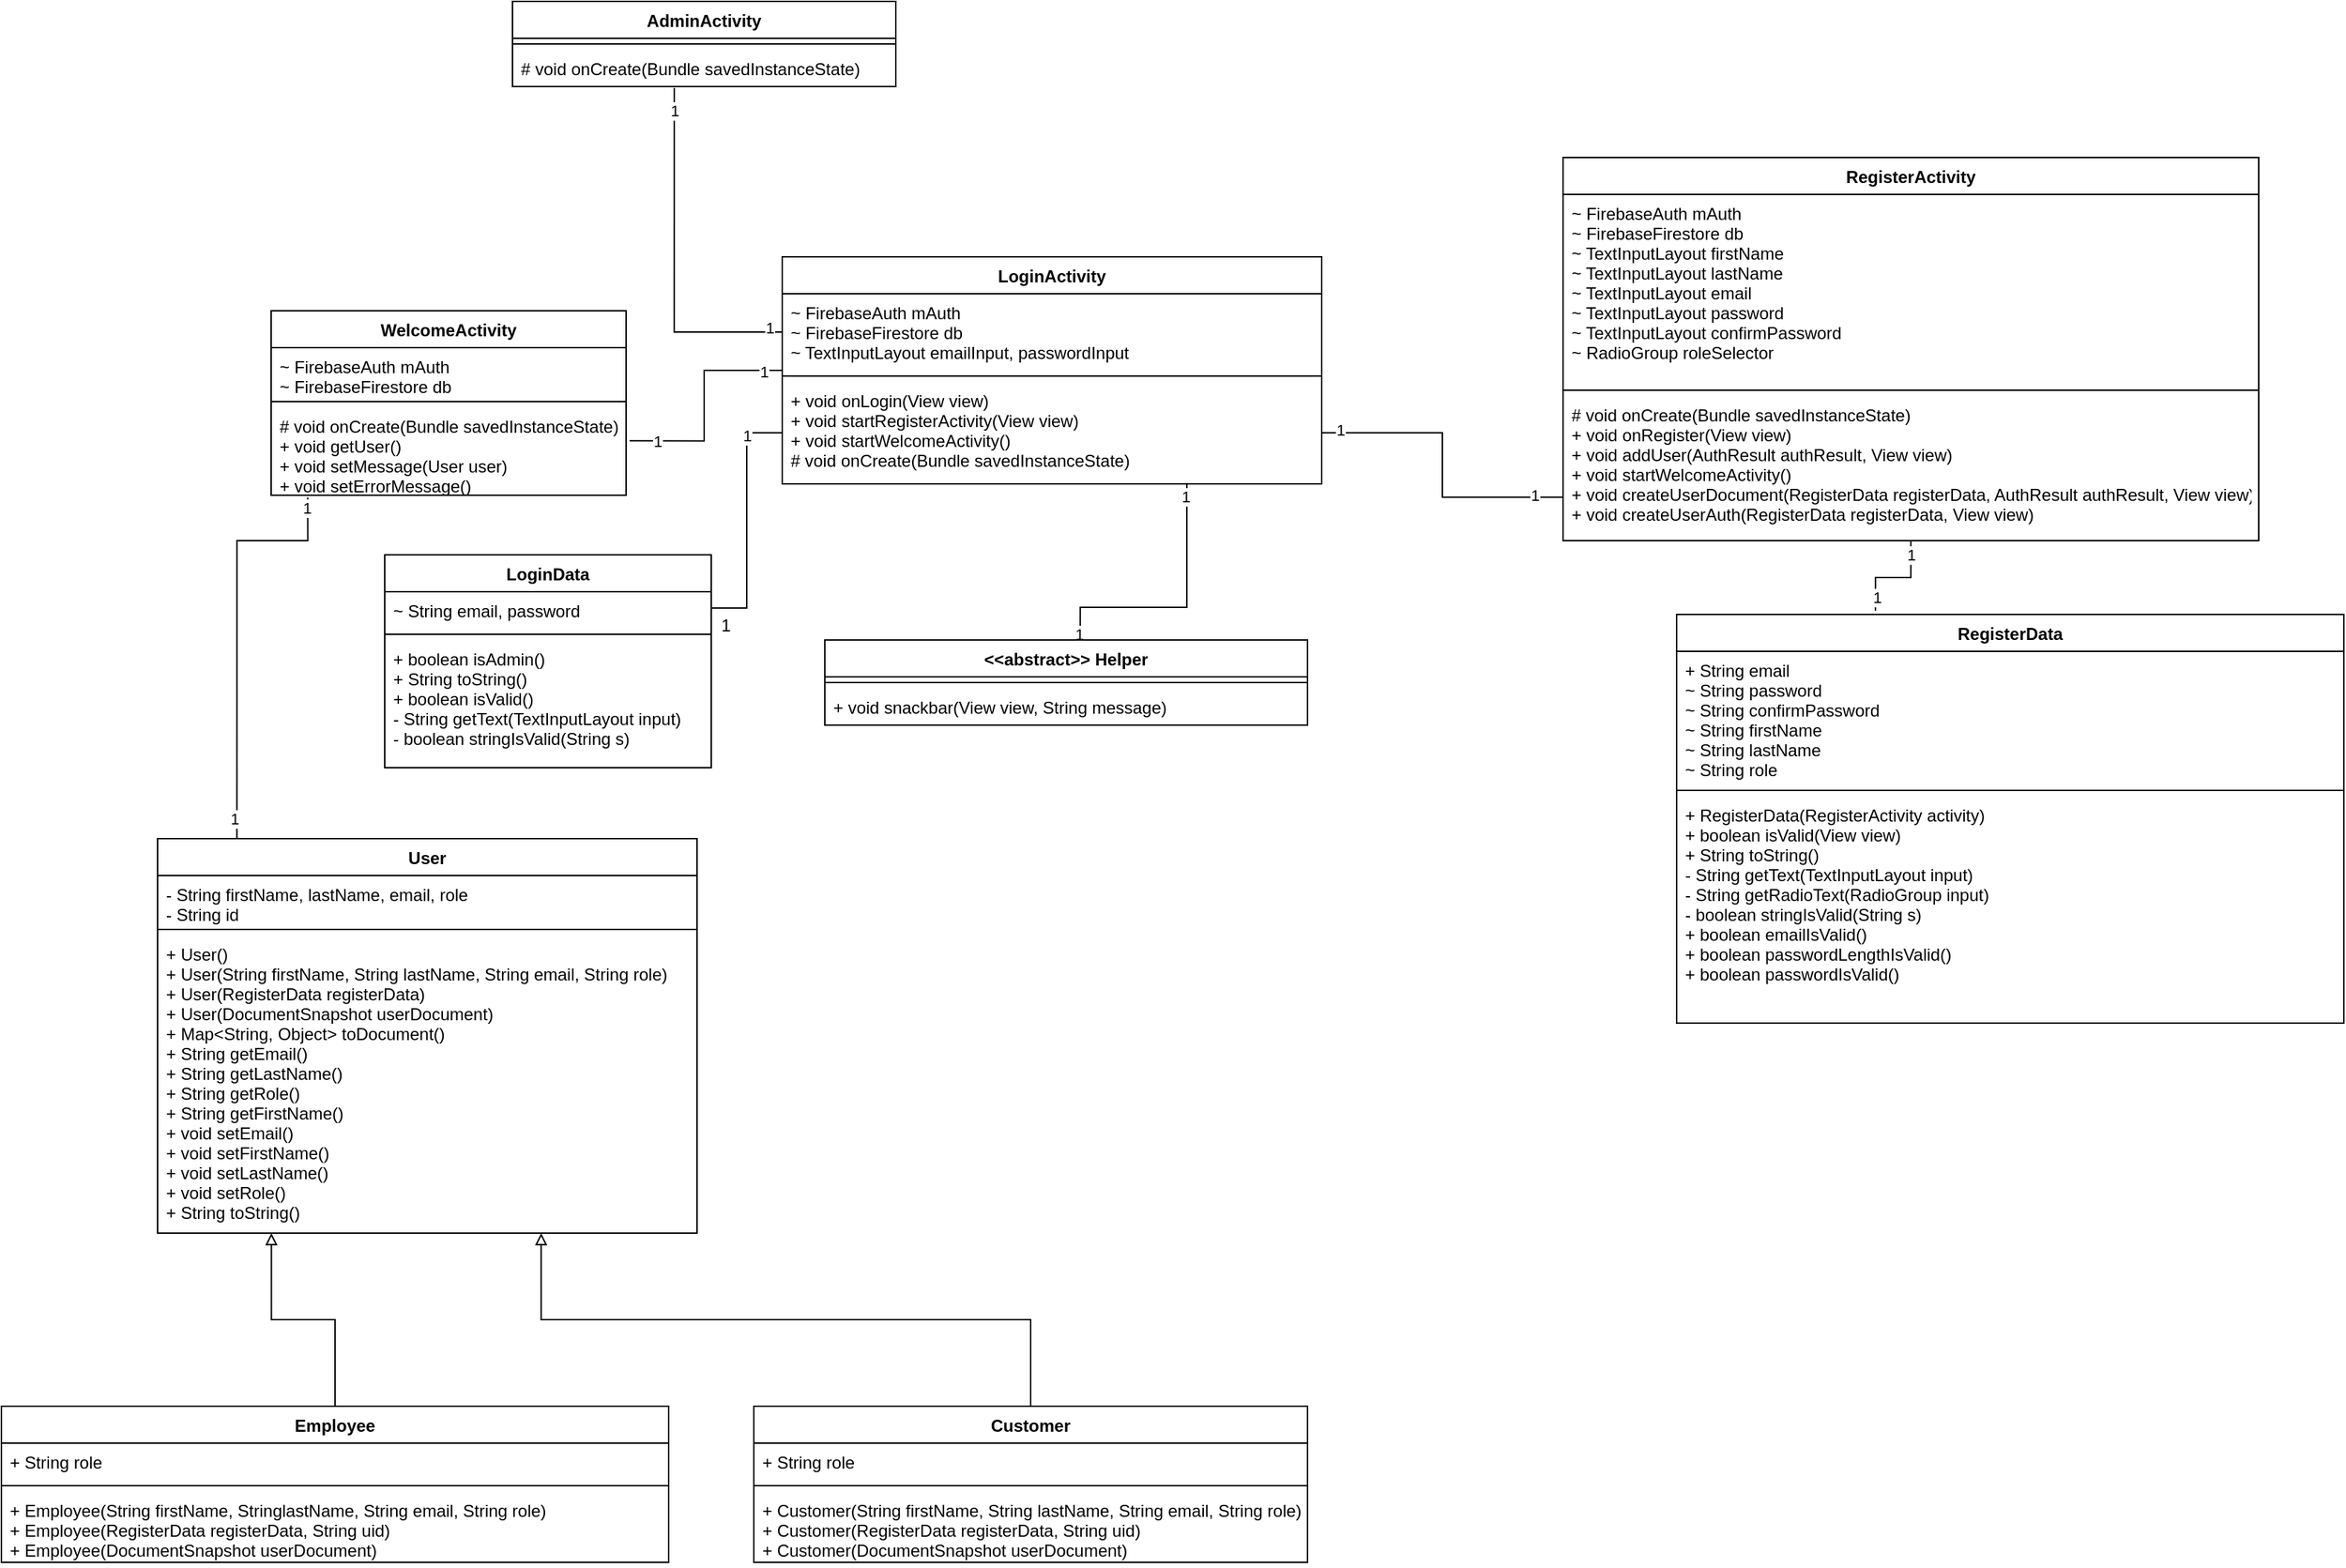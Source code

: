 <mxfile version="13.7.8" type="device"><diagram id="D2HrYbG22YgQxRuIc12b" name="Page-1"><mxGraphModel dx="1185" dy="589" grid="1" gridSize="10" guides="1" tooltips="1" connect="1" arrows="1" fold="1" page="1" pageScale="1" pageWidth="1920" pageHeight="1200" math="0" shadow="0"><root><mxCell id="0"/><mxCell id="1" parent="0"/><mxCell id="XRfNM3cOKz3B6UaUAQm8-4" style="edgeStyle=orthogonalEdgeStyle;rounded=0;orthogonalLoop=1;jettySize=auto;html=1;exitX=1;exitY=0.5;exitDx=0;exitDy=0;entryX=0;entryY=0.7;entryDx=0;entryDy=0;entryPerimeter=0;endArrow=none;endFill=0;" parent="1" source="BWhEAun63Gupic3MjZ6a-29" target="BWhEAun63Gupic3MjZ6a-37" edge="1"><mxGeometry relative="1" as="geometry"/></mxCell><mxCell id="XRfNM3cOKz3B6UaUAQm8-36" value="1" style="edgeLabel;html=1;align=center;verticalAlign=middle;resizable=0;points=[];" parent="XRfNM3cOKz3B6UaUAQm8-4" vertex="1" connectable="0"><mxGeometry x="0.814" y="2" relative="1" as="geometry"><mxPoint as="offset"/></mxGeometry></mxCell><mxCell id="XRfNM3cOKz3B6UaUAQm8-37" value="1" style="edgeLabel;html=1;align=center;verticalAlign=middle;resizable=0;points=[];" parent="XRfNM3cOKz3B6UaUAQm8-4" vertex="1" connectable="0"><mxGeometry x="-0.885" y="2" relative="1" as="geometry"><mxPoint as="offset"/></mxGeometry></mxCell><mxCell id="XRfNM3cOKz3B6UaUAQm8-6" style="edgeStyle=orthogonalEdgeStyle;rounded=0;orthogonalLoop=1;jettySize=auto;html=1;exitX=0;exitY=0.5;exitDx=0;exitDy=0;entryX=0.422;entryY=1.038;entryDx=0;entryDy=0;entryPerimeter=0;endArrow=none;endFill=0;" parent="1" source="BWhEAun63Gupic3MjZ6a-27" target="BWhEAun63Gupic3MjZ6a-17" edge="1"><mxGeometry relative="1" as="geometry"/></mxCell><mxCell id="XRfNM3cOKz3B6UaUAQm8-42" value="1" style="edgeLabel;html=1;align=center;verticalAlign=middle;resizable=0;points=[];" parent="XRfNM3cOKz3B6UaUAQm8-6" vertex="1" connectable="0"><mxGeometry x="0.876" relative="1" as="geometry"><mxPoint as="offset"/></mxGeometry></mxCell><mxCell id="XRfNM3cOKz3B6UaUAQm8-43" value="1" style="edgeLabel;html=1;align=center;verticalAlign=middle;resizable=0;points=[];" parent="XRfNM3cOKz3B6UaUAQm8-6" vertex="1" connectable="0"><mxGeometry x="-0.928" y="-3" relative="1" as="geometry"><mxPoint as="offset"/></mxGeometry></mxCell><mxCell id="XRfNM3cOKz3B6UaUAQm8-23" style="edgeStyle=orthogonalEdgeStyle;rounded=0;orthogonalLoop=1;jettySize=auto;html=1;exitX=0.75;exitY=1;exitDx=0;exitDy=0;entryX=0.529;entryY=0;entryDx=0;entryDy=0;entryPerimeter=0;endArrow=none;endFill=0;" parent="1" source="BWhEAun63Gupic3MjZ6a-26" target="BWhEAun63Gupic3MjZ6a-18" edge="1"><mxGeometry relative="1" as="geometry"><mxPoint x="1040" y="520" as="targetPoint"/><Array as="points"><mxPoint x="855" y="497"/><mxPoint x="1040" y="497"/></Array></mxGeometry></mxCell><mxCell id="GQ5GTohi9CIT8Ik7gsC_-12" value="1" style="edgeLabel;html=1;align=center;verticalAlign=middle;resizable=0;points=[];" vertex="1" connectable="0" parent="XRfNM3cOKz3B6UaUAQm8-23"><mxGeometry x="0.956" y="-1" relative="1" as="geometry"><mxPoint as="offset"/></mxGeometry></mxCell><mxCell id="GQ5GTohi9CIT8Ik7gsC_-41" value="1" style="edgeLabel;html=1;align=center;verticalAlign=middle;resizable=0;points=[];" vertex="1" connectable="0" parent="XRfNM3cOKz3B6UaUAQm8-23"><mxGeometry x="-0.902" y="-1" relative="1" as="geometry"><mxPoint as="offset"/></mxGeometry></mxCell><mxCell id="XRfNM3cOKz3B6UaUAQm8-32" style="edgeStyle=orthogonalEdgeStyle;rounded=0;orthogonalLoop=1;jettySize=auto;html=1;exitX=0.5;exitY=1;exitDx=0;exitDy=0;entryX=0.298;entryY=-0.009;entryDx=0;entryDy=0;entryPerimeter=0;endArrow=none;endFill=0;" parent="1" source="BWhEAun63Gupic3MjZ6a-34" target="XRfNM3cOKz3B6UaUAQm8-10" edge="1"><mxGeometry relative="1" as="geometry"/></mxCell><mxCell id="XRfNM3cOKz3B6UaUAQm8-38" value="1" style="edgeLabel;html=1;align=center;verticalAlign=middle;resizable=0;points=[];" parent="XRfNM3cOKz3B6UaUAQm8-32" vertex="1" connectable="0"><mxGeometry x="0.76" y="1" relative="1" as="geometry"><mxPoint y="-1" as="offset"/></mxGeometry></mxCell><mxCell id="XRfNM3cOKz3B6UaUAQm8-39" value="1" style="edgeLabel;html=1;align=center;verticalAlign=middle;resizable=0;points=[];" parent="XRfNM3cOKz3B6UaUAQm8-32" vertex="1" connectable="0"><mxGeometry x="-0.74" relative="1" as="geometry"><mxPoint as="offset"/></mxGeometry></mxCell><mxCell id="XRfNM3cOKz3B6UaUAQm8-46" style="edgeStyle=orthogonalEdgeStyle;rounded=0;orthogonalLoop=1;jettySize=auto;html=1;exitX=0;exitY=0.5;exitDx=0;exitDy=0;entryX=1;entryY=0.25;entryDx=0;entryDy=0;endArrow=none;endFill=0;" parent="1" source="BWhEAun63Gupic3MjZ6a-29" target="BWhEAun63Gupic3MjZ6a-30" edge="1"><mxGeometry relative="1" as="geometry"/></mxCell><mxCell id="GQ5GTohi9CIT8Ik7gsC_-43" value="1" style="edgeLabel;html=1;align=center;verticalAlign=middle;resizable=0;points=[];" vertex="1" connectable="0" parent="XRfNM3cOKz3B6UaUAQm8-46"><mxGeometry x="-0.712" y="2" relative="1" as="geometry"><mxPoint x="-2" y="2" as="offset"/></mxGeometry></mxCell><mxCell id="BWhEAun63Gupic3MjZ6a-30" value="LoginData" style="swimlane;fontStyle=1;align=center;verticalAlign=top;childLayout=stackLayout;horizontal=1;startSize=26;horizontalStack=0;resizeParent=1;resizeParentMax=0;resizeLast=0;collapsible=1;marginBottom=0;" parent="1" vertex="1"><mxGeometry x="300" y="460" width="230" height="150" as="geometry"/></mxCell><mxCell id="BWhEAun63Gupic3MjZ6a-31" value="~ String email, password" style="text;strokeColor=none;fillColor=none;align=left;verticalAlign=top;spacingLeft=4;spacingRight=4;overflow=hidden;rotatable=0;points=[[0,0.5],[1,0.5]];portConstraint=eastwest;" parent="BWhEAun63Gupic3MjZ6a-30" vertex="1"><mxGeometry y="26" width="230" height="26" as="geometry"/></mxCell><mxCell id="BWhEAun63Gupic3MjZ6a-32" value="" style="line;strokeWidth=1;fillColor=none;align=left;verticalAlign=middle;spacingTop=-1;spacingLeft=3;spacingRight=3;rotatable=0;labelPosition=right;points=[];portConstraint=eastwest;" parent="BWhEAun63Gupic3MjZ6a-30" vertex="1"><mxGeometry y="52" width="230" height="8" as="geometry"/></mxCell><mxCell id="BWhEAun63Gupic3MjZ6a-33" value="+ boolean isAdmin()&#xA;+ String toString()&#xA;+ boolean isValid()&#xA;- String getText(TextInputLayout input)&#xA;- boolean stringIsValid(String s)&#xA;&#xA;" style="text;strokeColor=none;fillColor=none;align=left;verticalAlign=top;spacingLeft=4;spacingRight=4;overflow=hidden;rotatable=0;points=[[0,0.5],[1,0.5]];portConstraint=eastwest;" parent="BWhEAun63Gupic3MjZ6a-30" vertex="1"><mxGeometry y="60" width="230" height="90" as="geometry"/></mxCell><mxCell id="GQ5GTohi9CIT8Ik7gsC_-2" style="edgeStyle=orthogonalEdgeStyle;rounded=0;orthogonalLoop=1;jettySize=auto;html=1;exitX=0;exitY=0.5;exitDx=0;exitDy=0;endArrow=none;endFill=0;entryX=1.01;entryY=0.382;entryDx=0;entryDy=0;entryPerimeter=0;" edge="1" parent="1" source="BWhEAun63Gupic3MjZ6a-26" target="GQ5GTohi9CIT8Ik7gsC_-30"><mxGeometry relative="1" as="geometry"><mxPoint x="359" y="437" as="targetPoint"/></mxGeometry></mxCell><mxCell id="GQ5GTohi9CIT8Ik7gsC_-3" value="1" style="edgeLabel;html=1;align=center;verticalAlign=middle;resizable=0;points=[];" vertex="1" connectable="0" parent="GQ5GTohi9CIT8Ik7gsC_-2"><mxGeometry x="-0.829" y="1" relative="1" as="geometry"><mxPoint as="offset"/></mxGeometry></mxCell><mxCell id="GQ5GTohi9CIT8Ik7gsC_-32" value="1" style="edgeLabel;html=1;align=center;verticalAlign=middle;resizable=0;points=[];" vertex="1" connectable="0" parent="GQ5GTohi9CIT8Ik7gsC_-2"><mxGeometry x="0.748" relative="1" as="geometry"><mxPoint as="offset"/></mxGeometry></mxCell><mxCell id="BWhEAun63Gupic3MjZ6a-14" value="AdminActivity" style="swimlane;fontStyle=1;align=center;verticalAlign=top;childLayout=stackLayout;horizontal=1;startSize=26;horizontalStack=0;resizeParent=1;resizeParentMax=0;resizeLast=0;collapsible=1;marginBottom=0;" parent="1" vertex="1"><mxGeometry x="390" y="70" width="270" height="60" as="geometry"/></mxCell><mxCell id="BWhEAun63Gupic3MjZ6a-16" value="" style="line;strokeWidth=1;fillColor=none;align=left;verticalAlign=middle;spacingTop=-1;spacingLeft=3;spacingRight=3;rotatable=0;labelPosition=right;points=[];portConstraint=eastwest;" parent="BWhEAun63Gupic3MjZ6a-14" vertex="1"><mxGeometry y="26" width="270" height="8" as="geometry"/></mxCell><mxCell id="BWhEAun63Gupic3MjZ6a-17" value="# void onCreate(Bundle savedInstanceState)" style="text;strokeColor=none;fillColor=none;align=left;verticalAlign=top;spacingLeft=4;spacingRight=4;overflow=hidden;rotatable=0;points=[[0,0.5],[1,0.5]];portConstraint=eastwest;" parent="BWhEAun63Gupic3MjZ6a-14" vertex="1"><mxGeometry y="34" width="270" height="26" as="geometry"/></mxCell><mxCell id="XRfNM3cOKz3B6UaUAQm8-15" value="User" style="swimlane;fontStyle=1;align=center;verticalAlign=top;childLayout=stackLayout;horizontal=1;startSize=26;horizontalStack=0;resizeParent=1;resizeParentMax=0;resizeLast=0;collapsible=1;marginBottom=0;" parent="1" vertex="1"><mxGeometry x="140" y="660" width="380" height="278" as="geometry"/></mxCell><mxCell id="XRfNM3cOKz3B6UaUAQm8-16" value="- String firstName, lastName, email, role&#xA;- String id&#xA;" style="text;strokeColor=none;fillColor=none;align=left;verticalAlign=top;spacingLeft=4;spacingRight=4;overflow=hidden;rotatable=0;points=[[0,0.5],[1,0.5]];portConstraint=eastwest;" parent="XRfNM3cOKz3B6UaUAQm8-15" vertex="1"><mxGeometry y="26" width="380" height="34" as="geometry"/></mxCell><mxCell id="XRfNM3cOKz3B6UaUAQm8-17" value="" style="line;strokeWidth=1;fillColor=none;align=left;verticalAlign=middle;spacingTop=-1;spacingLeft=3;spacingRight=3;rotatable=0;labelPosition=right;points=[];portConstraint=eastwest;" parent="XRfNM3cOKz3B6UaUAQm8-15" vertex="1"><mxGeometry y="60" width="380" height="8" as="geometry"/></mxCell><mxCell id="XRfNM3cOKz3B6UaUAQm8-18" value="+ User()&#xA;+ User(String firstName, String lastName, String email, String role)&#xA;+ User(RegisterData registerData)&#xA;+ User(DocumentSnapshot userDocument)&#xA;+ Map&lt;String, Object&gt; toDocument()&#xA;+ String getEmail()&#xA;+ String getLastName()&#xA;+ String getRole()&#xA;+ String getFirstName()&#xA;+ void setEmail()&#xA;+ void setFirstName()&#xA;+ void setLastName() &#xA;+ void setRole()&#xA;+ String toString()&#xA;&#xA;" style="text;strokeColor=none;fillColor=none;align=left;verticalAlign=top;spacingLeft=4;spacingRight=4;overflow=hidden;rotatable=0;points=[[0,0.5],[1,0.5]];portConstraint=eastwest;" parent="XRfNM3cOKz3B6UaUAQm8-15" vertex="1"><mxGeometry y="68" width="380" height="210" as="geometry"/></mxCell><mxCell id="BWhEAun63Gupic3MjZ6a-34" value="RegisterActivity&#xA;" style="swimlane;fontStyle=1;align=center;verticalAlign=top;childLayout=stackLayout;horizontal=1;startSize=26;horizontalStack=0;resizeParent=1;resizeParentMax=0;resizeLast=0;collapsible=1;marginBottom=0;" parent="1" vertex="1"><mxGeometry x="1130" y="180" width="490" height="270" as="geometry"/></mxCell><mxCell id="BWhEAun63Gupic3MjZ6a-35" value="~ FirebaseAuth mAuth&#xA;~ FirebaseFirestore db&#xA;~ TextInputLayout firstName&#xA;~ TextInputLayout lastName&#xA;~ TextInputLayout email&#xA;~ TextInputLayout password&#xA;~ TextInputLayout confirmPassword&#xA;~ RadioGroup roleSelector&#xA;&#xA;" style="text;strokeColor=none;fillColor=none;align=left;verticalAlign=top;spacingLeft=4;spacingRight=4;overflow=hidden;rotatable=0;points=[[0,0.5],[1,0.5]];portConstraint=eastwest;" parent="BWhEAun63Gupic3MjZ6a-34" vertex="1"><mxGeometry y="26" width="490" height="134" as="geometry"/></mxCell><mxCell id="BWhEAun63Gupic3MjZ6a-36" value="" style="line;strokeWidth=1;fillColor=none;align=left;verticalAlign=middle;spacingTop=-1;spacingLeft=3;spacingRight=3;rotatable=0;labelPosition=right;points=[];portConstraint=eastwest;" parent="BWhEAun63Gupic3MjZ6a-34" vertex="1"><mxGeometry y="160" width="490" height="8" as="geometry"/></mxCell><mxCell id="BWhEAun63Gupic3MjZ6a-37" value="# void onCreate(Bundle savedInstanceState)&#xA;+ void onRegister(View view)&#xA;+ void addUser(AuthResult authResult, View view)&#xA;+ void startWelcomeActivity()&#xA;+ void createUserDocument(RegisterData registerData, AuthResult authResult, View view)&#xA;+ void createUserAuth(RegisterData registerData, View view)&#xA;&#xA;" style="text;strokeColor=none;fillColor=none;align=left;verticalAlign=top;spacingLeft=4;spacingRight=4;overflow=hidden;rotatable=0;points=[[0,0.5],[1,0.5]];portConstraint=eastwest;" parent="BWhEAun63Gupic3MjZ6a-34" vertex="1"><mxGeometry y="168" width="490" height="102" as="geometry"/></mxCell><mxCell id="GQ5GTohi9CIT8Ik7gsC_-5" value="1" style="text;html=1;align=center;verticalAlign=middle;resizable=0;points=[];autosize=1;" vertex="1" parent="1"><mxGeometry x="530" y="500" width="20" height="20" as="geometry"/></mxCell><mxCell id="GQ5GTohi9CIT8Ik7gsC_-9" style="edgeStyle=orthogonalEdgeStyle;rounded=0;orthogonalLoop=1;jettySize=auto;html=1;exitX=0.103;exitY=1.027;exitDx=0;exitDy=0;entryX=0.147;entryY=-0.001;entryDx=0;entryDy=0;entryPerimeter=0;endArrow=none;endFill=0;exitPerimeter=0;" edge="1" parent="1" source="GQ5GTohi9CIT8Ik7gsC_-30" target="XRfNM3cOKz3B6UaUAQm8-15"><mxGeometry relative="1" as="geometry"><mxPoint x="230" y="413" as="sourcePoint"/><Array as="points"><mxPoint x="246" y="450"/><mxPoint x="196" y="450"/></Array></mxGeometry></mxCell><mxCell id="GQ5GTohi9CIT8Ik7gsC_-10" value="1" style="edgeLabel;html=1;align=center;verticalAlign=middle;resizable=0;points=[];" vertex="1" connectable="0" parent="GQ5GTohi9CIT8Ik7gsC_-9"><mxGeometry x="-0.953" y="-1" relative="1" as="geometry"><mxPoint as="offset"/></mxGeometry></mxCell><mxCell id="GQ5GTohi9CIT8Ik7gsC_-11" value="1" style="edgeLabel;html=1;align=center;verticalAlign=middle;resizable=0;points=[];" vertex="1" connectable="0" parent="GQ5GTohi9CIT8Ik7gsC_-9"><mxGeometry x="0.902" y="-2" relative="1" as="geometry"><mxPoint as="offset"/></mxGeometry></mxCell><mxCell id="GQ5GTohi9CIT8Ik7gsC_-23" style="edgeStyle=orthogonalEdgeStyle;rounded=0;orthogonalLoop=1;jettySize=auto;html=1;exitX=0.5;exitY=0;exitDx=0;exitDy=0;entryX=0.711;entryY=1;entryDx=0;entryDy=0;entryPerimeter=0;endArrow=block;endFill=0;" edge="1" parent="1" source="GQ5GTohi9CIT8Ik7gsC_-14" target="XRfNM3cOKz3B6UaUAQm8-18"><mxGeometry relative="1" as="geometry"/></mxCell><mxCell id="GQ5GTohi9CIT8Ik7gsC_-22" style="edgeStyle=orthogonalEdgeStyle;rounded=0;orthogonalLoop=1;jettySize=auto;html=1;entryX=0.211;entryY=1;entryDx=0;entryDy=0;entryPerimeter=0;endArrow=block;endFill=0;" edge="1" parent="1" source="GQ5GTohi9CIT8Ik7gsC_-18" target="XRfNM3cOKz3B6UaUAQm8-18"><mxGeometry relative="1" as="geometry"/></mxCell><mxCell id="GQ5GTohi9CIT8Ik7gsC_-27" value="WelcomeActivity" style="swimlane;fontStyle=1;align=center;verticalAlign=top;childLayout=stackLayout;horizontal=1;startSize=26;horizontalStack=0;resizeParent=1;resizeParentMax=0;resizeLast=0;collapsible=1;marginBottom=0;" vertex="1" parent="1"><mxGeometry x="220" y="288" width="250" height="130" as="geometry"/></mxCell><mxCell id="GQ5GTohi9CIT8Ik7gsC_-28" value="~ FirebaseAuth mAuth&#xA;~ FirebaseFirestore db" style="text;strokeColor=none;fillColor=none;align=left;verticalAlign=top;spacingLeft=4;spacingRight=4;overflow=hidden;rotatable=0;points=[[0,0.5],[1,0.5]];portConstraint=eastwest;" vertex="1" parent="GQ5GTohi9CIT8Ik7gsC_-27"><mxGeometry y="26" width="250" height="34" as="geometry"/></mxCell><mxCell id="GQ5GTohi9CIT8Ik7gsC_-29" value="" style="line;strokeWidth=1;fillColor=none;align=left;verticalAlign=middle;spacingTop=-1;spacingLeft=3;spacingRight=3;rotatable=0;labelPosition=right;points=[];portConstraint=eastwest;" vertex="1" parent="GQ5GTohi9CIT8Ik7gsC_-27"><mxGeometry y="60" width="250" height="8" as="geometry"/></mxCell><mxCell id="GQ5GTohi9CIT8Ik7gsC_-30" value="# void onCreate(Bundle savedInstanceState)&#xA;+ void getUser()&#xA;+ void setMessage(User user)&#xA;+ void setErrorMessage()&#xA;" style="text;strokeColor=none;fillColor=none;align=left;verticalAlign=top;spacingLeft=4;spacingRight=4;overflow=hidden;rotatable=0;points=[[0,0.5],[1,0.5]];portConstraint=eastwest;" vertex="1" parent="GQ5GTohi9CIT8Ik7gsC_-27"><mxGeometry y="68" width="250" height="62" as="geometry"/></mxCell><mxCell id="BWhEAun63Gupic3MjZ6a-26" value="LoginActivity" style="swimlane;fontStyle=1;align=center;verticalAlign=top;childLayout=stackLayout;horizontal=1;startSize=26;horizontalStack=0;resizeParent=1;resizeParentMax=0;resizeLast=0;collapsible=1;marginBottom=0;" parent="1" vertex="1"><mxGeometry x="580" y="250" width="380" height="160" as="geometry"/></mxCell><mxCell id="BWhEAun63Gupic3MjZ6a-27" value="~ FirebaseAuth mAuth&#xA;~ FirebaseFirestore db&#xA;~ TextInputLayout emailInput, passwordInput&#xA;&#xA;&#xA;" style="text;strokeColor=none;fillColor=none;align=left;verticalAlign=top;spacingLeft=4;spacingRight=4;overflow=hidden;rotatable=0;points=[[0,0.5],[1,0.5]];portConstraint=eastwest;" parent="BWhEAun63Gupic3MjZ6a-26" vertex="1"><mxGeometry y="26" width="380" height="54" as="geometry"/></mxCell><mxCell id="BWhEAun63Gupic3MjZ6a-28" value="" style="line;strokeWidth=1;fillColor=none;align=left;verticalAlign=middle;spacingTop=-1;spacingLeft=3;spacingRight=3;rotatable=0;labelPosition=right;points=[];portConstraint=eastwest;" parent="BWhEAun63Gupic3MjZ6a-26" vertex="1"><mxGeometry y="80" width="380" height="8" as="geometry"/></mxCell><mxCell id="BWhEAun63Gupic3MjZ6a-29" value="+ void onLogin(View view)&#xA;+ void startRegisterActivity(View view)&#xA;+ void startWelcomeActivity()&#xA;# void onCreate(Bundle savedInstanceState)&#xA;&#xA;" style="text;strokeColor=none;fillColor=none;align=left;verticalAlign=top;spacingLeft=4;spacingRight=4;overflow=hidden;rotatable=0;points=[[0,0.5],[1,0.5]];portConstraint=eastwest;" parent="BWhEAun63Gupic3MjZ6a-26" vertex="1"><mxGeometry y="88" width="380" height="72" as="geometry"/></mxCell><mxCell id="GQ5GTohi9CIT8Ik7gsC_-18" value="Employee" style="swimlane;fontStyle=1;align=center;verticalAlign=top;childLayout=stackLayout;horizontal=1;startSize=26;horizontalStack=0;resizeParent=1;resizeParentMax=0;resizeLast=0;collapsible=1;marginBottom=0;" vertex="1" parent="1"><mxGeometry x="30" y="1060" width="470" height="110" as="geometry"/></mxCell><mxCell id="GQ5GTohi9CIT8Ik7gsC_-19" value="+ String role" style="text;strokeColor=none;fillColor=none;align=left;verticalAlign=top;spacingLeft=4;spacingRight=4;overflow=hidden;rotatable=0;points=[[0,0.5],[1,0.5]];portConstraint=eastwest;" vertex="1" parent="GQ5GTohi9CIT8Ik7gsC_-18"><mxGeometry y="26" width="470" height="26" as="geometry"/></mxCell><mxCell id="GQ5GTohi9CIT8Ik7gsC_-20" value="" style="line;strokeWidth=1;fillColor=none;align=left;verticalAlign=middle;spacingTop=-1;spacingLeft=3;spacingRight=3;rotatable=0;labelPosition=right;points=[];portConstraint=eastwest;" vertex="1" parent="GQ5GTohi9CIT8Ik7gsC_-18"><mxGeometry y="52" width="470" height="8" as="geometry"/></mxCell><mxCell id="GQ5GTohi9CIT8Ik7gsC_-21" value="+ Employee(String firstName, StringlastName, String email, String role)&#xA;+ Employee(RegisterData registerData, String uid)&#xA;+ Employee(DocumentSnapshot userDocument)&#xA;&#xA;" style="text;strokeColor=none;fillColor=none;align=left;verticalAlign=top;spacingLeft=4;spacingRight=4;overflow=hidden;rotatable=0;points=[[0,0.5],[1,0.5]];portConstraint=eastwest;" vertex="1" parent="GQ5GTohi9CIT8Ik7gsC_-18"><mxGeometry y="60" width="470" height="50" as="geometry"/></mxCell><mxCell id="GQ5GTohi9CIT8Ik7gsC_-14" value="Customer" style="swimlane;fontStyle=1;align=center;verticalAlign=top;childLayout=stackLayout;horizontal=1;startSize=26;horizontalStack=0;resizeParent=1;resizeParentMax=0;resizeLast=0;collapsible=1;marginBottom=0;" vertex="1" parent="1"><mxGeometry x="560" y="1060" width="390" height="110" as="geometry"/></mxCell><mxCell id="GQ5GTohi9CIT8Ik7gsC_-15" value="+ String role" style="text;strokeColor=none;fillColor=none;align=left;verticalAlign=top;spacingLeft=4;spacingRight=4;overflow=hidden;rotatable=0;points=[[0,0.5],[1,0.5]];portConstraint=eastwest;" vertex="1" parent="GQ5GTohi9CIT8Ik7gsC_-14"><mxGeometry y="26" width="390" height="26" as="geometry"/></mxCell><mxCell id="GQ5GTohi9CIT8Ik7gsC_-16" value="" style="line;strokeWidth=1;fillColor=none;align=left;verticalAlign=middle;spacingTop=-1;spacingLeft=3;spacingRight=3;rotatable=0;labelPosition=right;points=[];portConstraint=eastwest;" vertex="1" parent="GQ5GTohi9CIT8Ik7gsC_-14"><mxGeometry y="52" width="390" height="8" as="geometry"/></mxCell><mxCell id="GQ5GTohi9CIT8Ik7gsC_-17" value="+ Customer(String firstName, String lastName, String email, String role)&#xA;+ Customer(RegisterData registerData, String uid)&#xA;+ Customer(DocumentSnapshot userDocument)&#xA;&#xA;&#xA;&#xA;" style="text;strokeColor=none;fillColor=none;align=left;verticalAlign=top;spacingLeft=4;spacingRight=4;overflow=hidden;rotatable=0;points=[[0,0.5],[1,0.5]];portConstraint=eastwest;" vertex="1" parent="GQ5GTohi9CIT8Ik7gsC_-14"><mxGeometry y="60" width="390" height="50" as="geometry"/></mxCell><mxCell id="XRfNM3cOKz3B6UaUAQm8-10" value="RegisterData" style="swimlane;fontStyle=1;align=center;verticalAlign=top;childLayout=stackLayout;horizontal=1;startSize=26;horizontalStack=0;resizeParent=1;resizeParentMax=0;resizeLast=0;collapsible=1;marginBottom=0;" parent="1" vertex="1"><mxGeometry x="1210" y="502" width="470" height="288" as="geometry"/></mxCell><mxCell id="XRfNM3cOKz3B6UaUAQm8-11" value="+ String email&#xA;~ String password&#xA;~ String confirmPassword &#xA;~ String firstName &#xA;~ String lastName &#xA;~ String role" style="text;strokeColor=none;fillColor=none;align=left;verticalAlign=top;spacingLeft=4;spacingRight=4;overflow=hidden;rotatable=0;points=[[0,0.5],[1,0.5]];portConstraint=eastwest;" parent="XRfNM3cOKz3B6UaUAQm8-10" vertex="1"><mxGeometry y="26" width="470" height="94" as="geometry"/></mxCell><mxCell id="XRfNM3cOKz3B6UaUAQm8-12" value="" style="line;strokeWidth=1;fillColor=none;align=left;verticalAlign=middle;spacingTop=-1;spacingLeft=3;spacingRight=3;rotatable=0;labelPosition=right;points=[];portConstraint=eastwest;" parent="XRfNM3cOKz3B6UaUAQm8-10" vertex="1"><mxGeometry y="120" width="470" height="8" as="geometry"/></mxCell><mxCell id="XRfNM3cOKz3B6UaUAQm8-13" value="+ RegisterData(RegisterActivity activity) &#xA;+ boolean isValid(View view)&#xA;+ String toString()&#xA;- String getText(TextInputLayout input)&#xA;- String getRadioText(RadioGroup input)&#xA;- boolean stringIsValid(String s)&#xA;+ boolean emailIsValid()&#xA;+ boolean passwordLengthIsValid()&#xA;+ boolean passwordIsValid()&#xA;&#xA;" style="text;strokeColor=none;fillColor=none;align=left;verticalAlign=top;spacingLeft=4;spacingRight=4;overflow=hidden;rotatable=0;points=[[0,0.5],[1,0.5]];portConstraint=eastwest;" parent="XRfNM3cOKz3B6UaUAQm8-10" vertex="1"><mxGeometry y="128" width="470" height="160" as="geometry"/></mxCell><mxCell id="BWhEAun63Gupic3MjZ6a-18" value="&lt;&lt;abstract&gt;&gt; Helper&#xA;" style="swimlane;fontStyle=1;align=center;verticalAlign=top;childLayout=stackLayout;horizontal=1;startSize=26;horizontalStack=0;resizeParent=1;resizeParentMax=0;resizeLast=0;collapsible=1;marginBottom=0;" parent="1" vertex="1"><mxGeometry x="610" y="520" width="340" height="60" as="geometry"/></mxCell><mxCell id="BWhEAun63Gupic3MjZ6a-20" value="" style="line;strokeWidth=1;fillColor=none;align=left;verticalAlign=middle;spacingTop=-1;spacingLeft=3;spacingRight=3;rotatable=0;labelPosition=right;points=[];portConstraint=eastwest;" parent="BWhEAun63Gupic3MjZ6a-18" vertex="1"><mxGeometry y="26" width="340" height="8" as="geometry"/></mxCell><mxCell id="BWhEAun63Gupic3MjZ6a-21" value="+ void snackbar(View view, String message)" style="text;strokeColor=none;fillColor=none;align=left;verticalAlign=top;spacingLeft=4;spacingRight=4;overflow=hidden;rotatable=0;points=[[0,0.5],[1,0.5]];portConstraint=eastwest;" parent="BWhEAun63Gupic3MjZ6a-18" vertex="1"><mxGeometry y="34" width="340" height="26" as="geometry"/></mxCell></root></mxGraphModel></diagram></mxfile>
